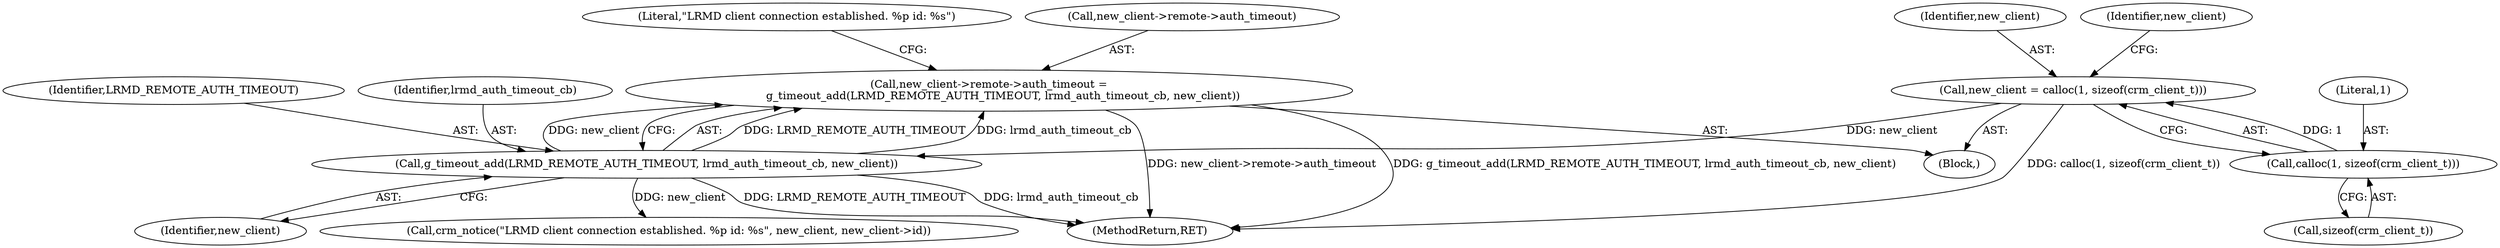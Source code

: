 digraph "0_pacemaker_5ec24a2642bd0854b884d1a9b51d12371373b410_0@pointer" {
"1000303" [label="(Call,new_client->remote->auth_timeout =\n        g_timeout_add(LRMD_REMOTE_AUTH_TIMEOUT, lrmd_auth_timeout_cb, new_client))"];
"1000309" [label="(Call,g_timeout_add(LRMD_REMOTE_AUTH_TIMEOUT, lrmd_auth_timeout_cb, new_client))"];
"1000272" [label="(Call,new_client = calloc(1, sizeof(crm_client_t)))"];
"1000274" [label="(Call,calloc(1, sizeof(crm_client_t)))"];
"1000312" [label="(Identifier,new_client)"];
"1000313" [label="(Call,crm_notice(\"LRMD client connection established. %p id: %s\", new_client, new_client->id))"];
"1000310" [label="(Identifier,LRMD_REMOTE_AUTH_TIMEOUT)"];
"1000276" [label="(Call,sizeof(crm_client_t))"];
"1000314" [label="(Literal,\"LRMD client connection established. %p id: %s\")"];
"1000342" [label="(MethodReturn,RET)"];
"1000311" [label="(Identifier,lrmd_auth_timeout_cb)"];
"1000304" [label="(Call,new_client->remote->auth_timeout)"];
"1000104" [label="(Block,)"];
"1000273" [label="(Identifier,new_client)"];
"1000303" [label="(Call,new_client->remote->auth_timeout =\n        g_timeout_add(LRMD_REMOTE_AUTH_TIMEOUT, lrmd_auth_timeout_cb, new_client))"];
"1000280" [label="(Identifier,new_client)"];
"1000275" [label="(Literal,1)"];
"1000274" [label="(Call,calloc(1, sizeof(crm_client_t)))"];
"1000309" [label="(Call,g_timeout_add(LRMD_REMOTE_AUTH_TIMEOUT, lrmd_auth_timeout_cb, new_client))"];
"1000272" [label="(Call,new_client = calloc(1, sizeof(crm_client_t)))"];
"1000303" -> "1000104"  [label="AST: "];
"1000303" -> "1000309"  [label="CFG: "];
"1000304" -> "1000303"  [label="AST: "];
"1000309" -> "1000303"  [label="AST: "];
"1000314" -> "1000303"  [label="CFG: "];
"1000303" -> "1000342"  [label="DDG: g_timeout_add(LRMD_REMOTE_AUTH_TIMEOUT, lrmd_auth_timeout_cb, new_client)"];
"1000303" -> "1000342"  [label="DDG: new_client->remote->auth_timeout"];
"1000309" -> "1000303"  [label="DDG: LRMD_REMOTE_AUTH_TIMEOUT"];
"1000309" -> "1000303"  [label="DDG: lrmd_auth_timeout_cb"];
"1000309" -> "1000303"  [label="DDG: new_client"];
"1000309" -> "1000312"  [label="CFG: "];
"1000310" -> "1000309"  [label="AST: "];
"1000311" -> "1000309"  [label="AST: "];
"1000312" -> "1000309"  [label="AST: "];
"1000309" -> "1000342"  [label="DDG: LRMD_REMOTE_AUTH_TIMEOUT"];
"1000309" -> "1000342"  [label="DDG: lrmd_auth_timeout_cb"];
"1000272" -> "1000309"  [label="DDG: new_client"];
"1000309" -> "1000313"  [label="DDG: new_client"];
"1000272" -> "1000104"  [label="AST: "];
"1000272" -> "1000274"  [label="CFG: "];
"1000273" -> "1000272"  [label="AST: "];
"1000274" -> "1000272"  [label="AST: "];
"1000280" -> "1000272"  [label="CFG: "];
"1000272" -> "1000342"  [label="DDG: calloc(1, sizeof(crm_client_t))"];
"1000274" -> "1000272"  [label="DDG: 1"];
"1000274" -> "1000276"  [label="CFG: "];
"1000275" -> "1000274"  [label="AST: "];
"1000276" -> "1000274"  [label="AST: "];
}
